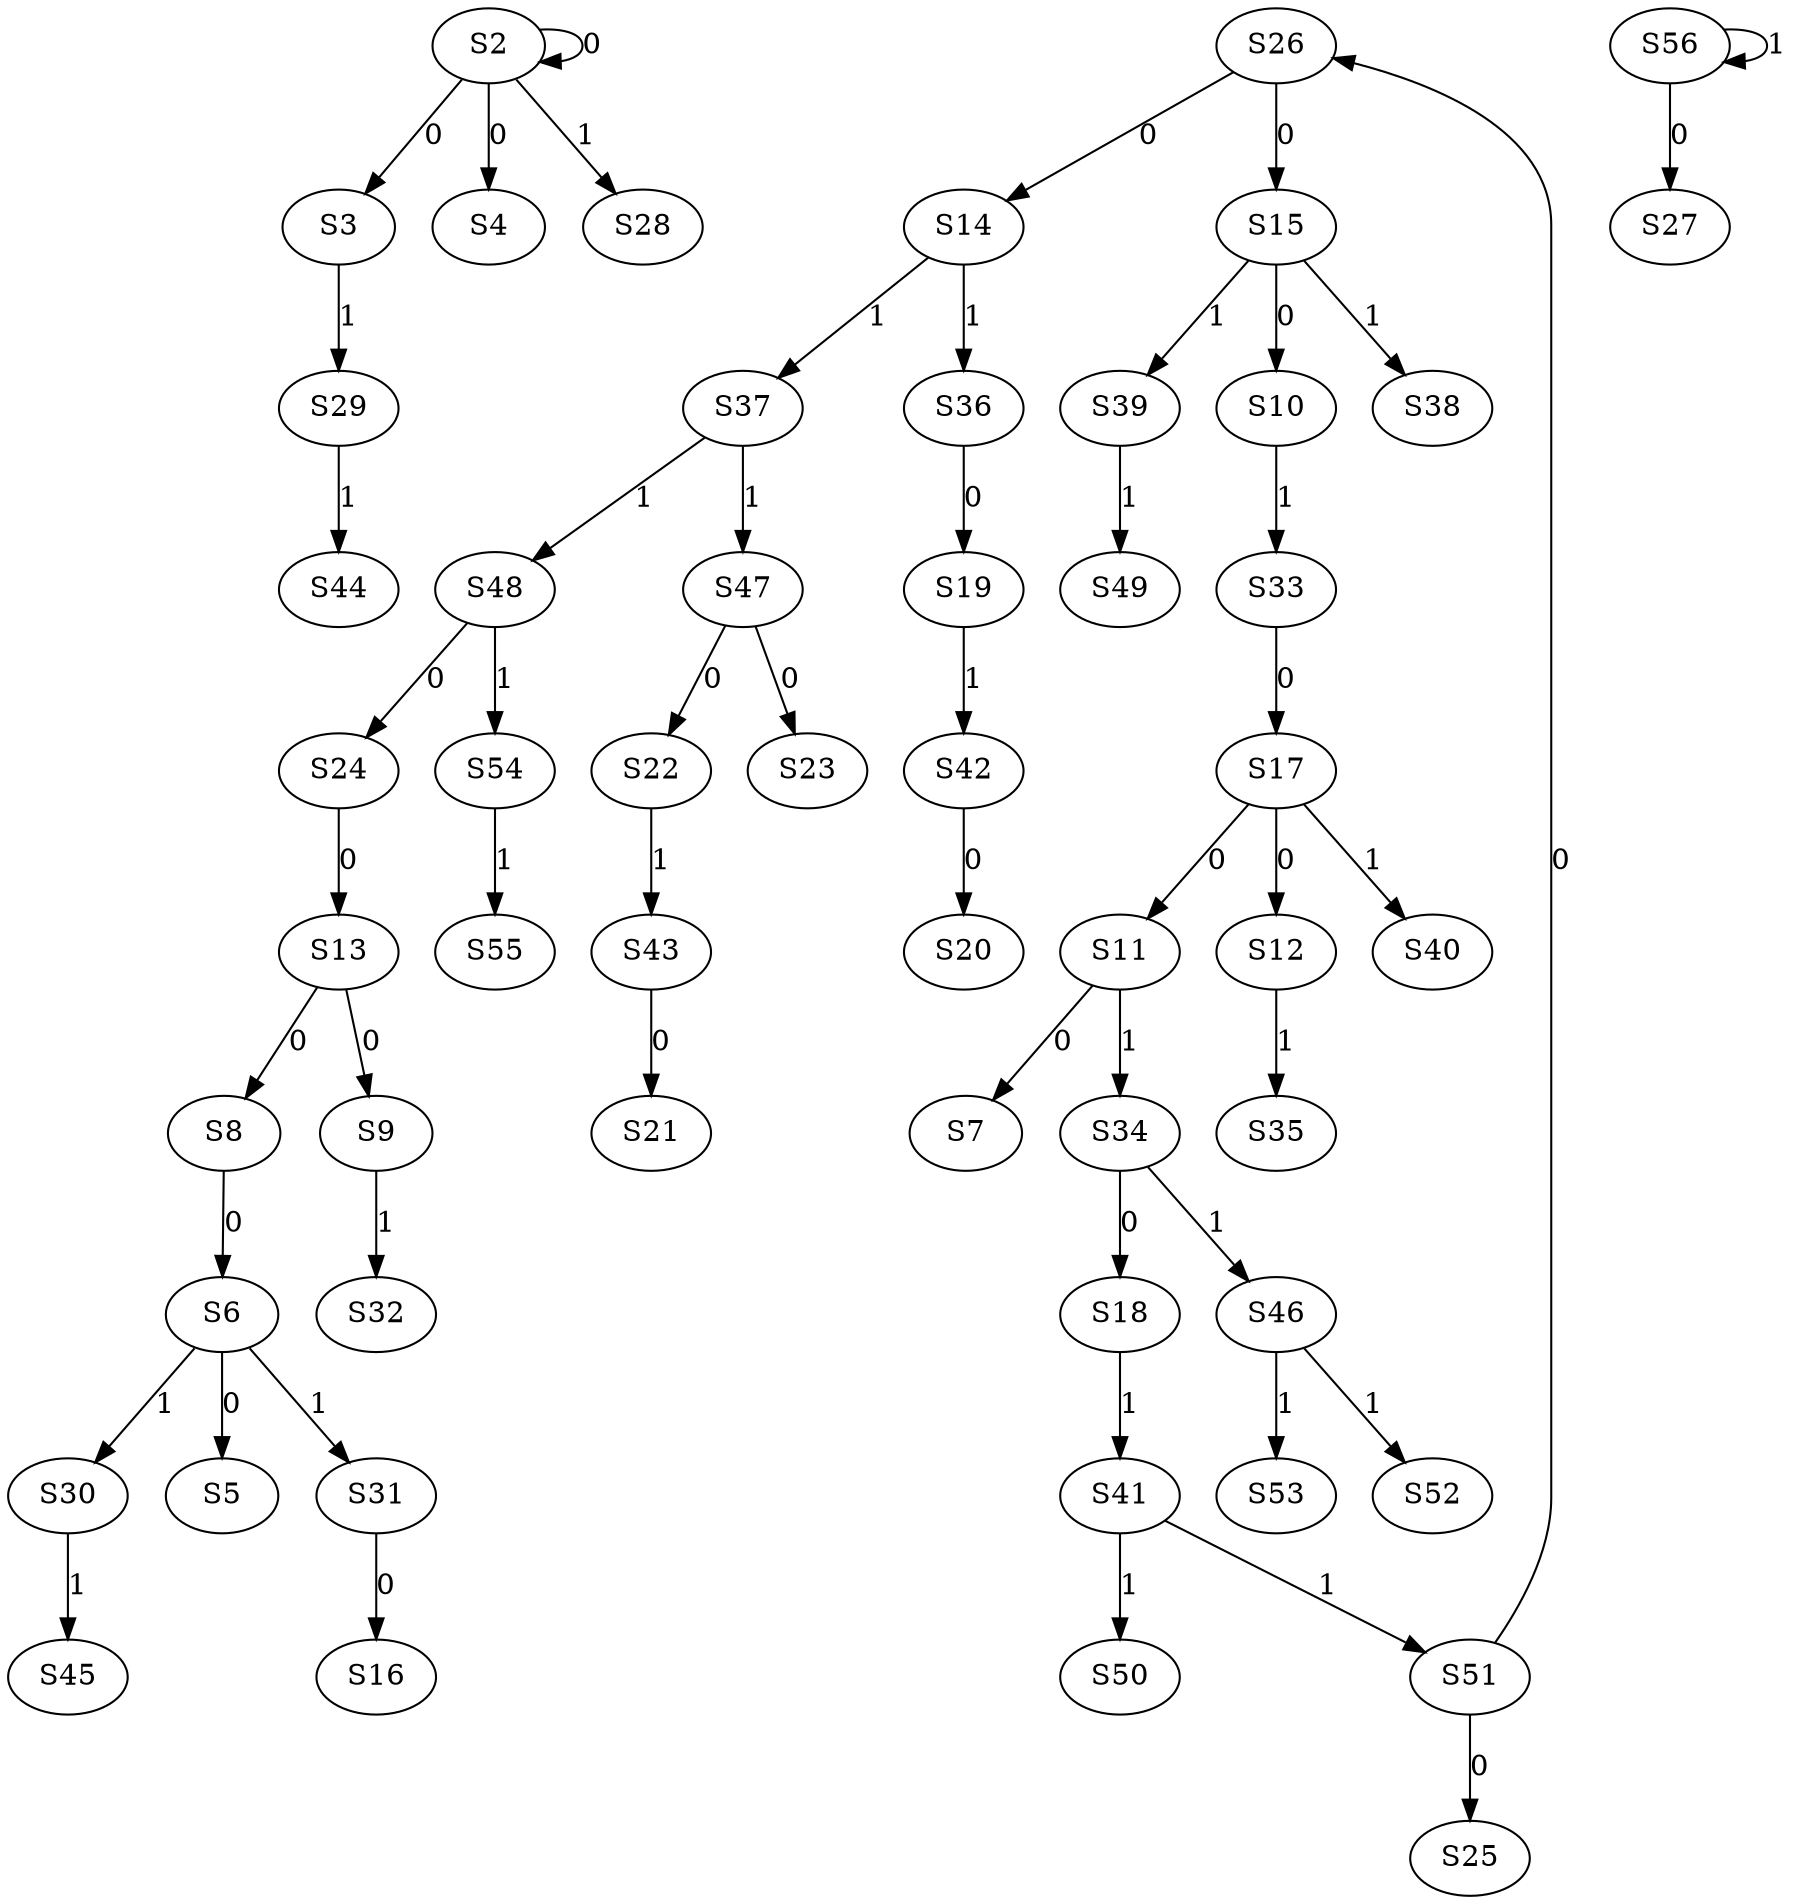strict digraph {
	S2 -> S2 [ label = 0 ];
	S2 -> S3 [ label = 0 ];
	S2 -> S4 [ label = 0 ];
	S6 -> S5 [ label = 0 ];
	S8 -> S6 [ label = 0 ];
	S11 -> S7 [ label = 0 ];
	S13 -> S8 [ label = 0 ];
	S13 -> S9 [ label = 0 ];
	S15 -> S10 [ label = 0 ];
	S17 -> S11 [ label = 0 ];
	S17 -> S12 [ label = 0 ];
	S24 -> S13 [ label = 0 ];
	S26 -> S14 [ label = 0 ];
	S26 -> S15 [ label = 0 ];
	S31 -> S16 [ label = 0 ];
	S33 -> S17 [ label = 0 ];
	S34 -> S18 [ label = 0 ];
	S36 -> S19 [ label = 0 ];
	S42 -> S20 [ label = 0 ];
	S43 -> S21 [ label = 0 ];
	S47 -> S22 [ label = 0 ];
	S47 -> S23 [ label = 0 ];
	S48 -> S24 [ label = 0 ];
	S51 -> S25 [ label = 0 ];
	S51 -> S26 [ label = 0 ];
	S56 -> S27 [ label = 0 ];
	S2 -> S28 [ label = 1 ];
	S3 -> S29 [ label = 1 ];
	S6 -> S30 [ label = 1 ];
	S6 -> S31 [ label = 1 ];
	S9 -> S32 [ label = 1 ];
	S10 -> S33 [ label = 1 ];
	S11 -> S34 [ label = 1 ];
	S12 -> S35 [ label = 1 ];
	S14 -> S36 [ label = 1 ];
	S14 -> S37 [ label = 1 ];
	S15 -> S38 [ label = 1 ];
	S15 -> S39 [ label = 1 ];
	S17 -> S40 [ label = 1 ];
	S18 -> S41 [ label = 1 ];
	S19 -> S42 [ label = 1 ];
	S22 -> S43 [ label = 1 ];
	S29 -> S44 [ label = 1 ];
	S30 -> S45 [ label = 1 ];
	S34 -> S46 [ label = 1 ];
	S37 -> S47 [ label = 1 ];
	S37 -> S48 [ label = 1 ];
	S39 -> S49 [ label = 1 ];
	S41 -> S50 [ label = 1 ];
	S41 -> S51 [ label = 1 ];
	S46 -> S52 [ label = 1 ];
	S46 -> S53 [ label = 1 ];
	S48 -> S54 [ label = 1 ];
	S54 -> S55 [ label = 1 ];
	S56 -> S56 [ label = 1 ];
}